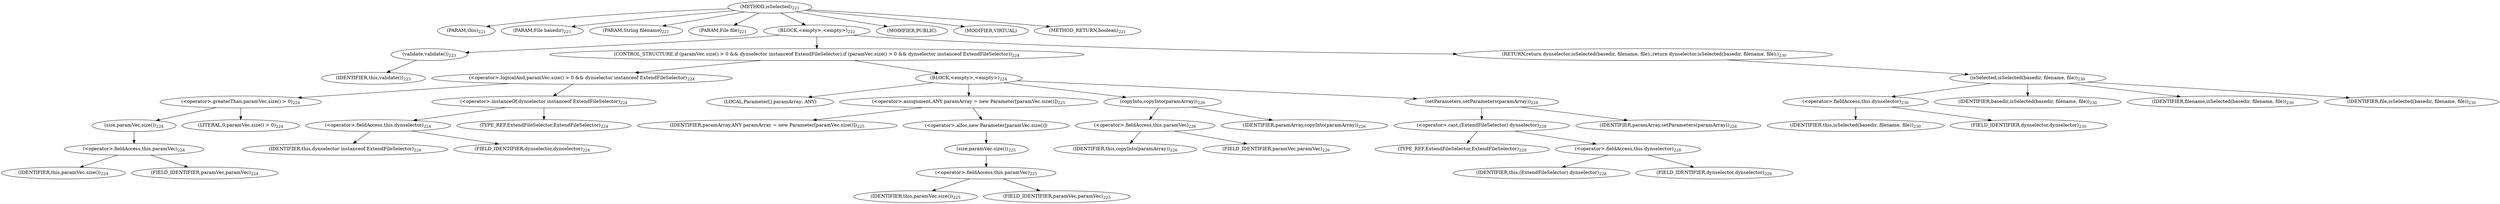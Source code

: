 digraph "isSelected" {  
"360" [label = <(METHOD,isSelected)<SUB>221</SUB>> ]
"35" [label = <(PARAM,this)<SUB>221</SUB>> ]
"361" [label = <(PARAM,File basedir)<SUB>221</SUB>> ]
"362" [label = <(PARAM,String filename)<SUB>221</SUB>> ]
"363" [label = <(PARAM,File file)<SUB>221</SUB>> ]
"364" [label = <(BLOCK,&lt;empty&gt;,&lt;empty&gt;)<SUB>222</SUB>> ]
"365" [label = <(validate,validate())<SUB>223</SUB>> ]
"34" [label = <(IDENTIFIER,this,validate())<SUB>223</SUB>> ]
"366" [label = <(CONTROL_STRUCTURE,if (paramVec.size() &gt; 0 &amp;&amp; dynselector instanceof ExtendFileSelector),if (paramVec.size() &gt; 0 &amp;&amp; dynselector instanceof ExtendFileSelector))<SUB>224</SUB>> ]
"367" [label = <(&lt;operator&gt;.logicalAnd,paramVec.size() &gt; 0 &amp;&amp; dynselector instanceof ExtendFileSelector)<SUB>224</SUB>> ]
"368" [label = <(&lt;operator&gt;.greaterThan,paramVec.size() &gt; 0)<SUB>224</SUB>> ]
"369" [label = <(size,paramVec.size())<SUB>224</SUB>> ]
"370" [label = <(&lt;operator&gt;.fieldAccess,this.paramVec)<SUB>224</SUB>> ]
"371" [label = <(IDENTIFIER,this,paramVec.size())<SUB>224</SUB>> ]
"372" [label = <(FIELD_IDENTIFIER,paramVec,paramVec)<SUB>224</SUB>> ]
"373" [label = <(LITERAL,0,paramVec.size() &gt; 0)<SUB>224</SUB>> ]
"374" [label = <(&lt;operator&gt;.instanceOf,dynselector instanceof ExtendFileSelector)<SUB>224</SUB>> ]
"375" [label = <(&lt;operator&gt;.fieldAccess,this.dynselector)<SUB>224</SUB>> ]
"376" [label = <(IDENTIFIER,this,dynselector instanceof ExtendFileSelector)<SUB>224</SUB>> ]
"377" [label = <(FIELD_IDENTIFIER,dynselector,dynselector)<SUB>224</SUB>> ]
"378" [label = <(TYPE_REF,ExtendFileSelector,ExtendFileSelector)<SUB>224</SUB>> ]
"379" [label = <(BLOCK,&lt;empty&gt;,&lt;empty&gt;)<SUB>224</SUB>> ]
"380" [label = <(LOCAL,Parameter[] paramArray: ANY)> ]
"381" [label = <(&lt;operator&gt;.assignment,ANY paramArray = new Parameter[paramVec.size()])<SUB>225</SUB>> ]
"382" [label = <(IDENTIFIER,paramArray,ANY paramArray = new Parameter[paramVec.size()])<SUB>225</SUB>> ]
"383" [label = <(&lt;operator&gt;.alloc,new Parameter[paramVec.size()])> ]
"384" [label = <(size,paramVec.size())<SUB>225</SUB>> ]
"385" [label = <(&lt;operator&gt;.fieldAccess,this.paramVec)<SUB>225</SUB>> ]
"386" [label = <(IDENTIFIER,this,paramVec.size())<SUB>225</SUB>> ]
"387" [label = <(FIELD_IDENTIFIER,paramVec,paramVec)<SUB>225</SUB>> ]
"388" [label = <(copyInto,copyInto(paramArray))<SUB>226</SUB>> ]
"389" [label = <(&lt;operator&gt;.fieldAccess,this.paramVec)<SUB>226</SUB>> ]
"390" [label = <(IDENTIFIER,this,copyInto(paramArray))<SUB>226</SUB>> ]
"391" [label = <(FIELD_IDENTIFIER,paramVec,paramVec)<SUB>226</SUB>> ]
"392" [label = <(IDENTIFIER,paramArray,copyInto(paramArray))<SUB>226</SUB>> ]
"393" [label = <(setParameters,setParameters(paramArray))<SUB>228</SUB>> ]
"394" [label = <(&lt;operator&gt;.cast,(ExtendFileSelector) dynselector)<SUB>228</SUB>> ]
"395" [label = <(TYPE_REF,ExtendFileSelector,ExtendFileSelector)<SUB>228</SUB>> ]
"396" [label = <(&lt;operator&gt;.fieldAccess,this.dynselector)<SUB>228</SUB>> ]
"397" [label = <(IDENTIFIER,this,(ExtendFileSelector) dynselector)<SUB>228</SUB>> ]
"398" [label = <(FIELD_IDENTIFIER,dynselector,dynselector)<SUB>228</SUB>> ]
"399" [label = <(IDENTIFIER,paramArray,setParameters(paramArray))<SUB>228</SUB>> ]
"400" [label = <(RETURN,return dynselector.isSelected(basedir, filename, file);,return dynselector.isSelected(basedir, filename, file);)<SUB>230</SUB>> ]
"401" [label = <(isSelected,isSelected(basedir, filename, file))<SUB>230</SUB>> ]
"402" [label = <(&lt;operator&gt;.fieldAccess,this.dynselector)<SUB>230</SUB>> ]
"403" [label = <(IDENTIFIER,this,isSelected(basedir, filename, file))<SUB>230</SUB>> ]
"404" [label = <(FIELD_IDENTIFIER,dynselector,dynselector)<SUB>230</SUB>> ]
"405" [label = <(IDENTIFIER,basedir,isSelected(basedir, filename, file))<SUB>230</SUB>> ]
"406" [label = <(IDENTIFIER,filename,isSelected(basedir, filename, file))<SUB>230</SUB>> ]
"407" [label = <(IDENTIFIER,file,isSelected(basedir, filename, file))<SUB>230</SUB>> ]
"408" [label = <(MODIFIER,PUBLIC)> ]
"409" [label = <(MODIFIER,VIRTUAL)> ]
"410" [label = <(METHOD_RETURN,boolean)<SUB>221</SUB>> ]
  "360" -> "35" 
  "360" -> "361" 
  "360" -> "362" 
  "360" -> "363" 
  "360" -> "364" 
  "360" -> "408" 
  "360" -> "409" 
  "360" -> "410" 
  "364" -> "365" 
  "364" -> "366" 
  "364" -> "400" 
  "365" -> "34" 
  "366" -> "367" 
  "366" -> "379" 
  "367" -> "368" 
  "367" -> "374" 
  "368" -> "369" 
  "368" -> "373" 
  "369" -> "370" 
  "370" -> "371" 
  "370" -> "372" 
  "374" -> "375" 
  "374" -> "378" 
  "375" -> "376" 
  "375" -> "377" 
  "379" -> "380" 
  "379" -> "381" 
  "379" -> "388" 
  "379" -> "393" 
  "381" -> "382" 
  "381" -> "383" 
  "383" -> "384" 
  "384" -> "385" 
  "385" -> "386" 
  "385" -> "387" 
  "388" -> "389" 
  "388" -> "392" 
  "389" -> "390" 
  "389" -> "391" 
  "393" -> "394" 
  "393" -> "399" 
  "394" -> "395" 
  "394" -> "396" 
  "396" -> "397" 
  "396" -> "398" 
  "400" -> "401" 
  "401" -> "402" 
  "401" -> "405" 
  "401" -> "406" 
  "401" -> "407" 
  "402" -> "403" 
  "402" -> "404" 
}
